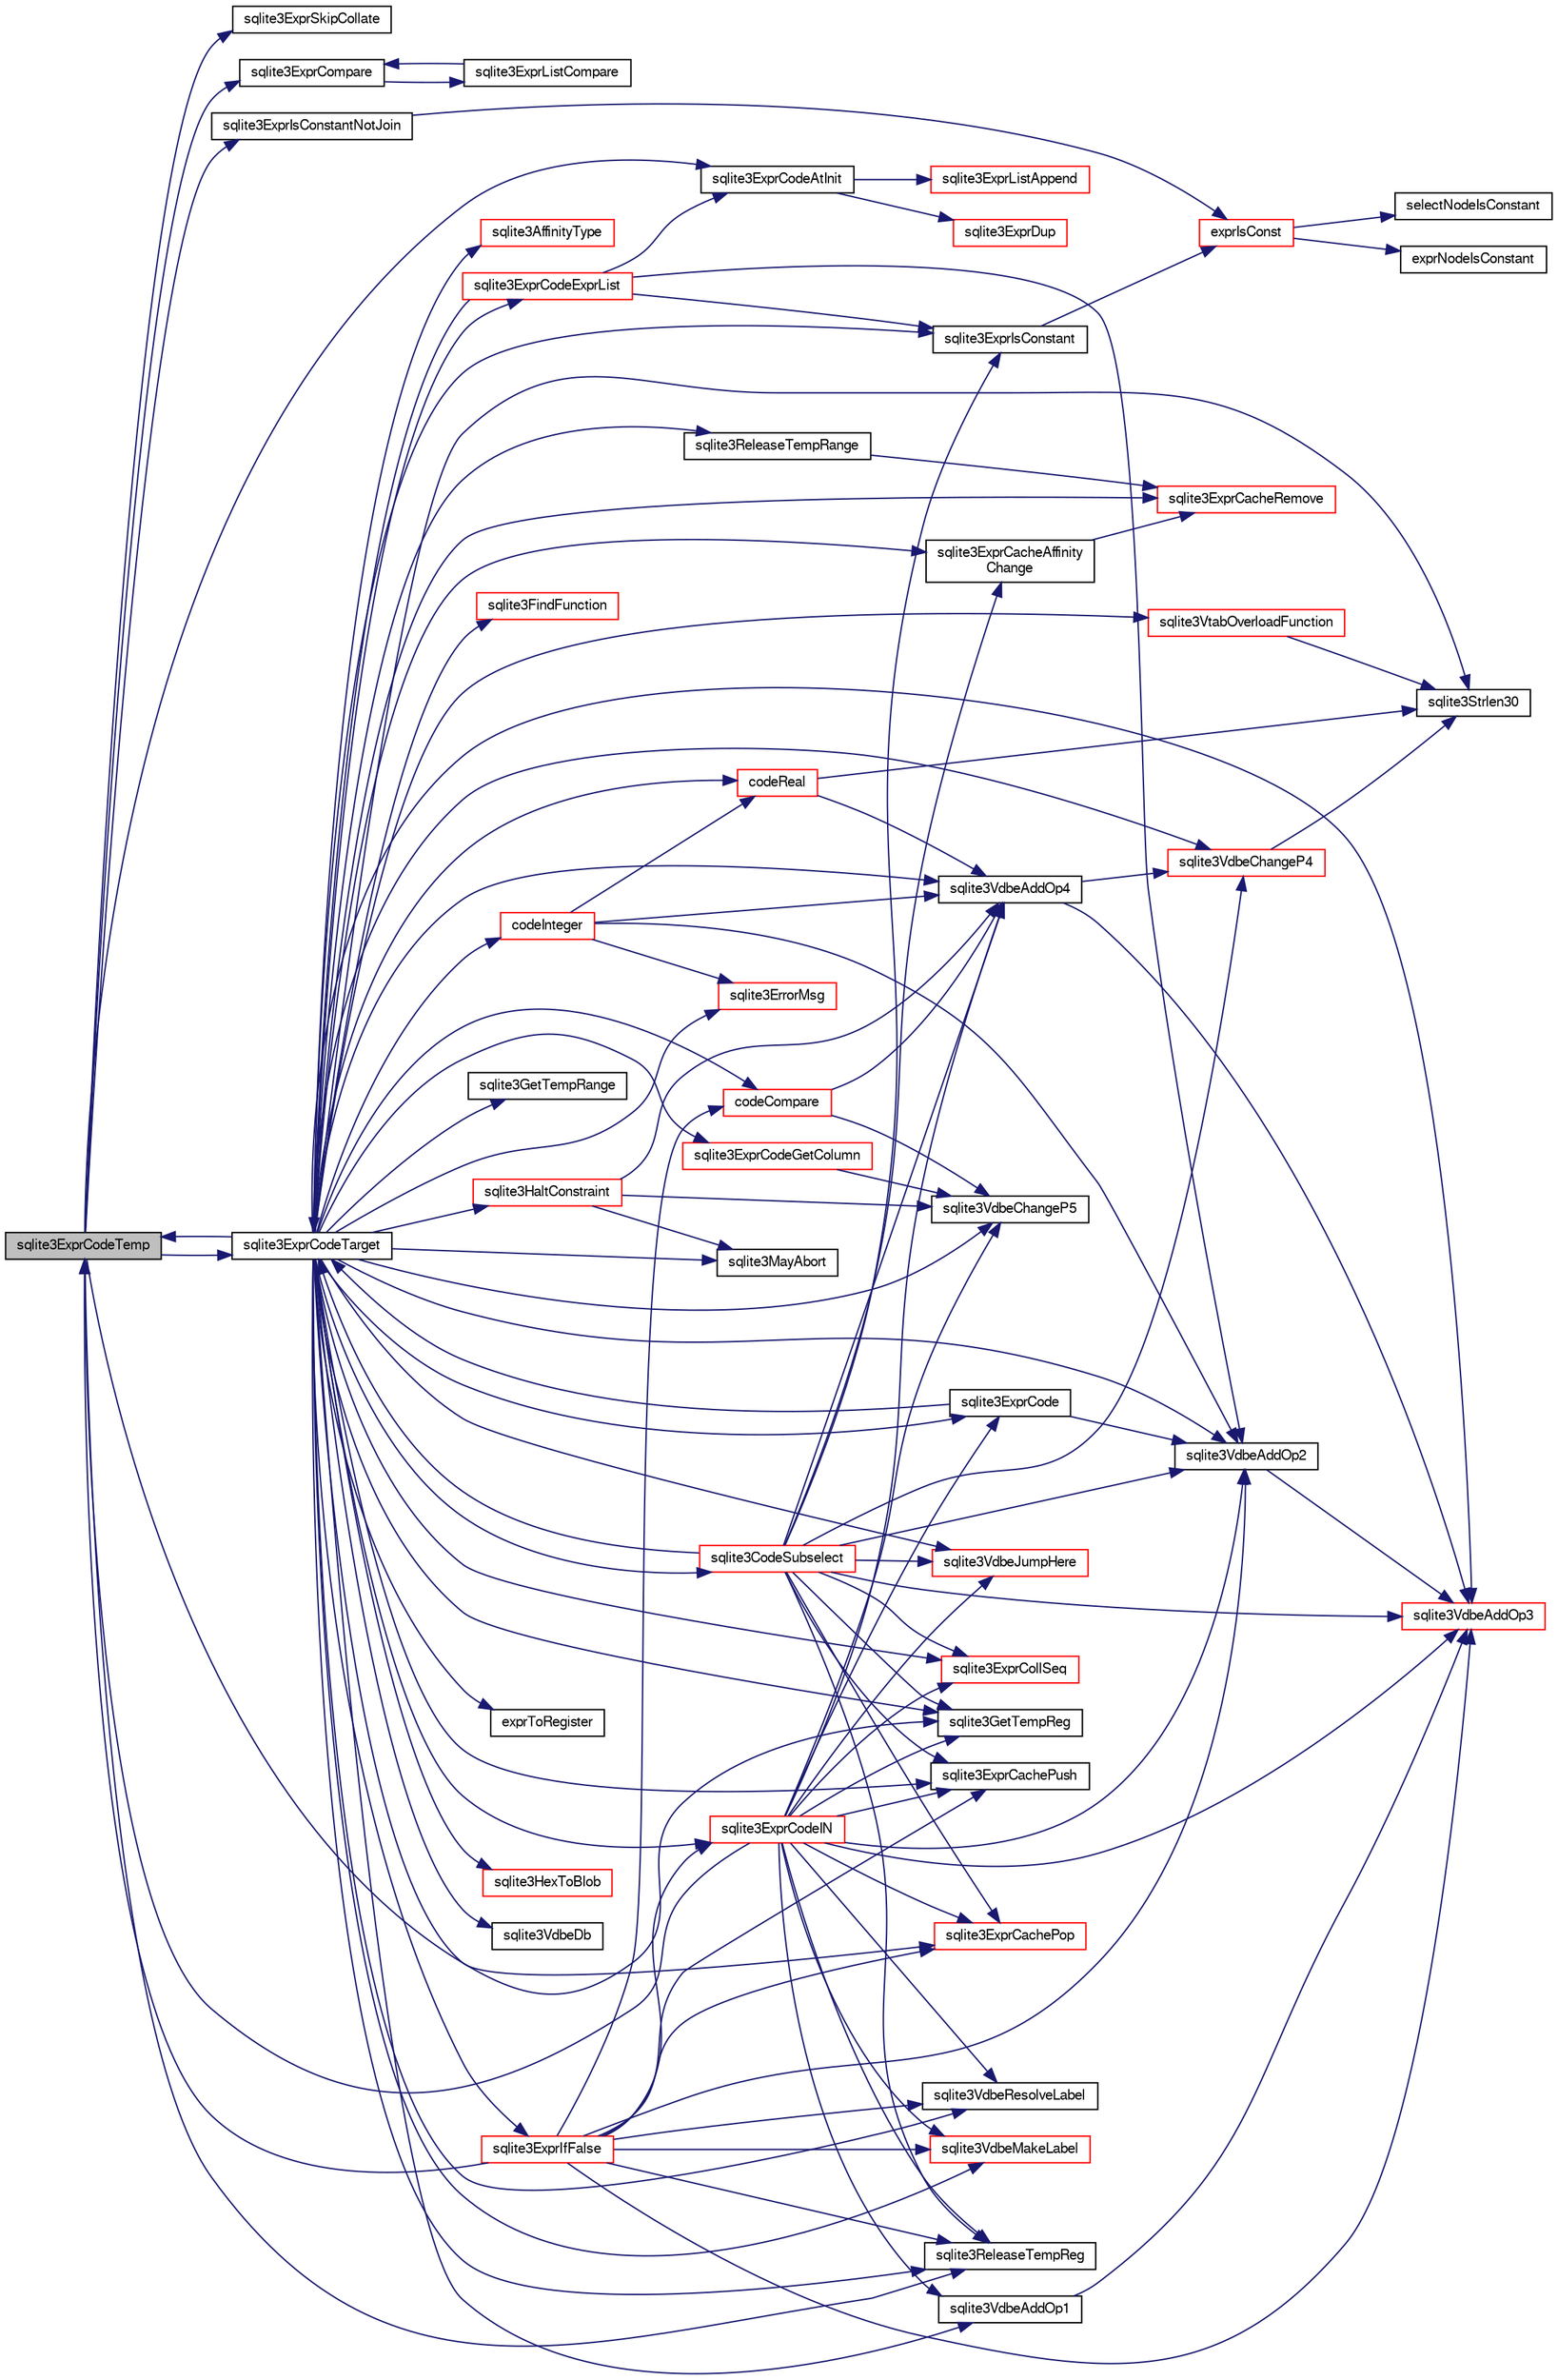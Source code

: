 digraph "sqlite3ExprCodeTemp"
{
  edge [fontname="FreeSans",fontsize="10",labelfontname="FreeSans",labelfontsize="10"];
  node [fontname="FreeSans",fontsize="10",shape=record];
  rankdir="LR";
  Node526635 [label="sqlite3ExprCodeTemp",height=0.2,width=0.4,color="black", fillcolor="grey75", style="filled", fontcolor="black"];
  Node526635 -> Node526636 [color="midnightblue",fontsize="10",style="solid",fontname="FreeSans"];
  Node526636 [label="sqlite3ExprSkipCollate",height=0.2,width=0.4,color="black", fillcolor="white", style="filled",URL="$sqlite3_8c.html#a91b59896d4e3534de7c33940dca8537c"];
  Node526635 -> Node526637 [color="midnightblue",fontsize="10",style="solid",fontname="FreeSans"];
  Node526637 [label="sqlite3ExprIsConstantNotJoin",height=0.2,width=0.4,color="black", fillcolor="white", style="filled",URL="$sqlite3_8c.html#afa15ed1eca55a481fe671d33375b0ec3"];
  Node526637 -> Node526638 [color="midnightblue",fontsize="10",style="solid",fontname="FreeSans"];
  Node526638 [label="exprIsConst",height=0.2,width=0.4,color="red", fillcolor="white", style="filled",URL="$sqlite3_8c.html#a5b93dd8800ece14ec33f44a1ba2cf4d4"];
  Node526638 -> Node526639 [color="midnightblue",fontsize="10",style="solid",fontname="FreeSans"];
  Node526639 [label="exprNodeIsConstant",height=0.2,width=0.4,color="black", fillcolor="white", style="filled",URL="$sqlite3_8c.html#a993c7a02c2738fb2458b04617a450eb5"];
  Node526638 -> Node526640 [color="midnightblue",fontsize="10",style="solid",fontname="FreeSans"];
  Node526640 [label="selectNodeIsConstant",height=0.2,width=0.4,color="black", fillcolor="white", style="filled",URL="$sqlite3_8c.html#a495054d834201a04b68f8ac13eeb66b9"];
  Node526635 -> Node526646 [color="midnightblue",fontsize="10",style="solid",fontname="FreeSans"];
  Node526646 [label="sqlite3ExprCompare",height=0.2,width=0.4,color="black", fillcolor="white", style="filled",URL="$sqlite3_8c.html#a0062379db3318d71048a461297c31598"];
  Node526646 -> Node526647 [color="midnightblue",fontsize="10",style="solid",fontname="FreeSans"];
  Node526647 [label="sqlite3ExprListCompare",height=0.2,width=0.4,color="black", fillcolor="white", style="filled",URL="$sqlite3_8c.html#a2ec8c2311e6547386e5f60e251ebabc7"];
  Node526647 -> Node526646 [color="midnightblue",fontsize="10",style="solid",fontname="FreeSans"];
  Node526635 -> Node526648 [color="midnightblue",fontsize="10",style="solid",fontname="FreeSans"];
  Node526648 [label="sqlite3ExprCodeAtInit",height=0.2,width=0.4,color="black", fillcolor="white", style="filled",URL="$sqlite3_8c.html#ac95e17399015e079099a882989e125c1"];
  Node526648 -> Node526649 [color="midnightblue",fontsize="10",style="solid",fontname="FreeSans"];
  Node526649 [label="sqlite3ExprDup",height=0.2,width=0.4,color="red", fillcolor="white", style="filled",URL="$sqlite3_8c.html#a509095508224c9f99698d86205234209"];
  Node526648 -> Node526680 [color="midnightblue",fontsize="10",style="solid",fontname="FreeSans"];
  Node526680 [label="sqlite3ExprListAppend",height=0.2,width=0.4,color="red", fillcolor="white", style="filled",URL="$sqlite3_8c.html#a2c227f0b97e0e31b120c702fae2b7409"];
  Node526635 -> Node527615 [color="midnightblue",fontsize="10",style="solid",fontname="FreeSans"];
  Node527615 [label="sqlite3GetTempReg",height=0.2,width=0.4,color="black", fillcolor="white", style="filled",URL="$sqlite3_8c.html#ab58586b4abaefcc5df42af9d1e84d8fb"];
  Node526635 -> Node527616 [color="midnightblue",fontsize="10",style="solid",fontname="FreeSans"];
  Node527616 [label="sqlite3ExprCodeTarget",height=0.2,width=0.4,color="black", fillcolor="white", style="filled",URL="$sqlite3_8c.html#a4f308397a0a3ed299ed31aaa1ae2a293"];
  Node527616 -> Node527617 [color="midnightblue",fontsize="10",style="solid",fontname="FreeSans"];
  Node527617 [label="sqlite3VdbeAddOp3",height=0.2,width=0.4,color="red", fillcolor="white", style="filled",URL="$sqlite3_8c.html#a29b4560b019211a73e1478cec7468345"];
  Node527616 -> Node527619 [color="midnightblue",fontsize="10",style="solid",fontname="FreeSans"];
  Node527619 [label="sqlite3ExprCodeGetColumn",height=0.2,width=0.4,color="red", fillcolor="white", style="filled",URL="$sqlite3_8c.html#a053723da492b5bb45cb8df75c733155d"];
  Node527619 -> Node527642 [color="midnightblue",fontsize="10",style="solid",fontname="FreeSans"];
  Node527642 [label="sqlite3VdbeChangeP5",height=0.2,width=0.4,color="black", fillcolor="white", style="filled",URL="$sqlite3_8c.html#a4dde2e4087eda945511b05d667050740"];
  Node527616 -> Node527644 [color="midnightblue",fontsize="10",style="solid",fontname="FreeSans"];
  Node527644 [label="codeInteger",height=0.2,width=0.4,color="red", fillcolor="white", style="filled",URL="$sqlite3_8c.html#aed36006f29dec5c2f70f13c970ce6961"];
  Node527644 -> Node527622 [color="midnightblue",fontsize="10",style="solid",fontname="FreeSans"];
  Node527622 [label="sqlite3VdbeAddOp2",height=0.2,width=0.4,color="black", fillcolor="white", style="filled",URL="$sqlite3_8c.html#ae87204d7b069da19e4db0404c6deaae5"];
  Node527622 -> Node527617 [color="midnightblue",fontsize="10",style="solid",fontname="FreeSans"];
  Node527644 -> Node527647 [color="midnightblue",fontsize="10",style="solid",fontname="FreeSans"];
  Node527647 [label="sqlite3VdbeAddOp4",height=0.2,width=0.4,color="black", fillcolor="white", style="filled",URL="$sqlite3_8c.html#a739d7a47b1c11779283b7797ea7e1d4d"];
  Node527647 -> Node527617 [color="midnightblue",fontsize="10",style="solid",fontname="FreeSans"];
  Node527647 -> Node527640 [color="midnightblue",fontsize="10",style="solid",fontname="FreeSans"];
  Node527640 [label="sqlite3VdbeChangeP4",height=0.2,width=0.4,color="red", fillcolor="white", style="filled",URL="$sqlite3_8c.html#add0d891a062d044a0c7e6fc072702830"];
  Node527640 -> Node526666 [color="midnightblue",fontsize="10",style="solid",fontname="FreeSans"];
  Node526666 [label="sqlite3Strlen30",height=0.2,width=0.4,color="black", fillcolor="white", style="filled",URL="$sqlite3_8c.html#a3dcd80ba41f1a308193dee74857b62a7"];
  Node527644 -> Node526986 [color="midnightblue",fontsize="10",style="solid",fontname="FreeSans"];
  Node526986 [label="sqlite3ErrorMsg",height=0.2,width=0.4,color="red", fillcolor="white", style="filled",URL="$sqlite3_8c.html#aee2798e173651adae0f9c85469f3457d"];
  Node527644 -> Node527648 [color="midnightblue",fontsize="10",style="solid",fontname="FreeSans"];
  Node527648 [label="codeReal",height=0.2,width=0.4,color="red", fillcolor="white", style="filled",URL="$sqlite3_8c.html#a1f691989c09f7dfea94ec2b60c6b70bd"];
  Node527648 -> Node526666 [color="midnightblue",fontsize="10",style="solid",fontname="FreeSans"];
  Node527648 -> Node527647 [color="midnightblue",fontsize="10",style="solid",fontname="FreeSans"];
  Node527616 -> Node527648 [color="midnightblue",fontsize="10",style="solid",fontname="FreeSans"];
  Node527616 -> Node527647 [color="midnightblue",fontsize="10",style="solid",fontname="FreeSans"];
  Node527616 -> Node527622 [color="midnightblue",fontsize="10",style="solid",fontname="FreeSans"];
  Node527616 -> Node526666 [color="midnightblue",fontsize="10",style="solid",fontname="FreeSans"];
  Node527616 -> Node527638 [color="midnightblue",fontsize="10",style="solid",fontname="FreeSans"];
  Node527638 [label="sqlite3HexToBlob",height=0.2,width=0.4,color="red", fillcolor="white", style="filled",URL="$sqlite3_8c.html#a6ef78c15c318f47aedcab51f590de78d"];
  Node527616 -> Node527603 [color="midnightblue",fontsize="10",style="solid",fontname="FreeSans"];
  Node527603 [label="sqlite3VdbeDb",height=0.2,width=0.4,color="black", fillcolor="white", style="filled",URL="$sqlite3_8c.html#a6cb1b36e2823fc3eff25dc162f71f28b"];
  Node527616 -> Node527640 [color="midnightblue",fontsize="10",style="solid",fontname="FreeSans"];
  Node527616 -> Node527627 [color="midnightblue",fontsize="10",style="solid",fontname="FreeSans"];
  Node527627 [label="sqlite3AffinityType",height=0.2,width=0.4,color="red", fillcolor="white", style="filled",URL="$sqlite3_8c.html#ad3b6641027549ec6634f6239256676bd"];
  Node527616 -> Node527649 [color="midnightblue",fontsize="10",style="solid",fontname="FreeSans"];
  Node527649 [label="sqlite3ExprCacheAffinity\lChange",height=0.2,width=0.4,color="black", fillcolor="white", style="filled",URL="$sqlite3_8c.html#ae2ddbefd00ac32ed8a46309e7dc19a2e"];
  Node527649 -> Node527650 [color="midnightblue",fontsize="10",style="solid",fontname="FreeSans"];
  Node527650 [label="sqlite3ExprCacheRemove",height=0.2,width=0.4,color="red", fillcolor="white", style="filled",URL="$sqlite3_8c.html#a8b53d9568d9b40b6fc39428b3a19bc5d"];
  Node527616 -> Node526635 [color="midnightblue",fontsize="10",style="solid",fontname="FreeSans"];
  Node527616 -> Node527652 [color="midnightblue",fontsize="10",style="solid",fontname="FreeSans"];
  Node527652 [label="codeCompare",height=0.2,width=0.4,color="red", fillcolor="white", style="filled",URL="$sqlite3_8c.html#a8cca26a71db22ffabf292736aefd31a9"];
  Node527652 -> Node527647 [color="midnightblue",fontsize="10",style="solid",fontname="FreeSans"];
  Node527652 -> Node527642 [color="midnightblue",fontsize="10",style="solid",fontname="FreeSans"];
  Node527616 -> Node527641 [color="midnightblue",fontsize="10",style="solid",fontname="FreeSans"];
  Node527641 [label="sqlite3VdbeAddOp1",height=0.2,width=0.4,color="black", fillcolor="white", style="filled",URL="$sqlite3_8c.html#a6207112b1851d7e7d76e887ef6d72d5a"];
  Node527641 -> Node527617 [color="midnightblue",fontsize="10",style="solid",fontname="FreeSans"];
  Node527616 -> Node527659 [color="midnightblue",fontsize="10",style="solid",fontname="FreeSans"];
  Node527659 [label="sqlite3VdbeJumpHere",height=0.2,width=0.4,color="red", fillcolor="white", style="filled",URL="$sqlite3_8c.html#a95562175c9105ba0abe1d4dc6f8a39d4"];
  Node527616 -> Node526986 [color="midnightblue",fontsize="10",style="solid",fontname="FreeSans"];
  Node527616 -> Node527661 [color="midnightblue",fontsize="10",style="solid",fontname="FreeSans"];
  Node527661 [label="sqlite3FindFunction",height=0.2,width=0.4,color="red", fillcolor="white", style="filled",URL="$sqlite3_8c.html#a5138472d62a50ed750b51d3b3f19d954"];
  Node527616 -> Node527663 [color="midnightblue",fontsize="10",style="solid",fontname="FreeSans"];
  Node527663 [label="sqlite3VdbeMakeLabel",height=0.2,width=0.4,color="red", fillcolor="white", style="filled",URL="$sqlite3_8c.html#acf57ce8fb6f3c634375c019f5ebe66f6"];
  Node527616 -> Node527664 [color="midnightblue",fontsize="10",style="solid",fontname="FreeSans"];
  Node527664 [label="sqlite3ExprCode",height=0.2,width=0.4,color="black", fillcolor="white", style="filled",URL="$sqlite3_8c.html#a75f270fb0b111b86924cca4ea507b417"];
  Node527664 -> Node527622 [color="midnightblue",fontsize="10",style="solid",fontname="FreeSans"];
  Node527664 -> Node527616 [color="midnightblue",fontsize="10",style="solid",fontname="FreeSans"];
  Node527616 -> Node527650 [color="midnightblue",fontsize="10",style="solid",fontname="FreeSans"];
  Node527616 -> Node527665 [color="midnightblue",fontsize="10",style="solid",fontname="FreeSans"];
  Node527665 [label="sqlite3ExprCachePush",height=0.2,width=0.4,color="black", fillcolor="white", style="filled",URL="$sqlite3_8c.html#a90233ce12875e170a87746ef3fa1d691"];
  Node527616 -> Node527666 [color="midnightblue",fontsize="10",style="solid",fontname="FreeSans"];
  Node527666 [label="sqlite3ExprCachePop",height=0.2,width=0.4,color="red", fillcolor="white", style="filled",URL="$sqlite3_8c.html#afc801698332f063ac2e24fa5856939c6"];
  Node527616 -> Node527667 [color="midnightblue",fontsize="10",style="solid",fontname="FreeSans"];
  Node527667 [label="sqlite3VdbeResolveLabel",height=0.2,width=0.4,color="black", fillcolor="white", style="filled",URL="$sqlite3_8c.html#a0a86f82356e392d9a84a008559c1aeeb"];
  Node527616 -> Node527668 [color="midnightblue",fontsize="10",style="solid",fontname="FreeSans"];
  Node527668 [label="sqlite3ExprIsConstant",height=0.2,width=0.4,color="black", fillcolor="white", style="filled",URL="$sqlite3_8c.html#a5612940e28d7d8f6994f756d0b8d9e3a"];
  Node527668 -> Node526638 [color="midnightblue",fontsize="10",style="solid",fontname="FreeSans"];
  Node527616 -> Node527654 [color="midnightblue",fontsize="10",style="solid",fontname="FreeSans"];
  Node527654 [label="sqlite3ExprCollSeq",height=0.2,width=0.4,color="red", fillcolor="white", style="filled",URL="$sqlite3_8c.html#af36e271ed5ce13d4f2d088a766529574"];
  Node527616 -> Node527669 [color="midnightblue",fontsize="10",style="solid",fontname="FreeSans"];
  Node527669 [label="sqlite3GetTempRange",height=0.2,width=0.4,color="black", fillcolor="white", style="filled",URL="$sqlite3_8c.html#a75c8f9ab8d6f3d1dfe6fe777928fba61"];
  Node527616 -> Node527670 [color="midnightblue",fontsize="10",style="solid",fontname="FreeSans"];
  Node527670 [label="sqlite3ExprCodeExprList",height=0.2,width=0.4,color="red", fillcolor="white", style="filled",URL="$sqlite3_8c.html#a05b2b3dc3de7565de24eb3a2ff4e9566"];
  Node527670 -> Node527668 [color="midnightblue",fontsize="10",style="solid",fontname="FreeSans"];
  Node527670 -> Node526648 [color="midnightblue",fontsize="10",style="solid",fontname="FreeSans"];
  Node527670 -> Node527616 [color="midnightblue",fontsize="10",style="solid",fontname="FreeSans"];
  Node527670 -> Node527622 [color="midnightblue",fontsize="10",style="solid",fontname="FreeSans"];
  Node527616 -> Node527672 [color="midnightblue",fontsize="10",style="solid",fontname="FreeSans"];
  Node527672 [label="sqlite3VtabOverloadFunction",height=0.2,width=0.4,color="red", fillcolor="white", style="filled",URL="$sqlite3_8c.html#a0098c859c26e3bf31c4e0ccc28a383e3"];
  Node527672 -> Node526666 [color="midnightblue",fontsize="10",style="solid",fontname="FreeSans"];
  Node527616 -> Node527642 [color="midnightblue",fontsize="10",style="solid",fontname="FreeSans"];
  Node527616 -> Node527673 [color="midnightblue",fontsize="10",style="solid",fontname="FreeSans"];
  Node527673 [label="sqlite3ReleaseTempRange",height=0.2,width=0.4,color="black", fillcolor="white", style="filled",URL="$sqlite3_8c.html#ac6e5c116ee77134890c274aeeef6196d"];
  Node527673 -> Node527650 [color="midnightblue",fontsize="10",style="solid",fontname="FreeSans"];
  Node527616 -> Node527674 [color="midnightblue",fontsize="10",style="solid",fontname="FreeSans"];
  Node527674 [label="sqlite3CodeSubselect",height=0.2,width=0.4,color="red", fillcolor="white", style="filled",URL="$sqlite3_8c.html#aa69b46d2204a1d1b110107a1be12ee0c"];
  Node527674 -> Node527665 [color="midnightblue",fontsize="10",style="solid",fontname="FreeSans"];
  Node527674 -> Node527647 [color="midnightblue",fontsize="10",style="solid",fontname="FreeSans"];
  Node527674 -> Node527622 [color="midnightblue",fontsize="10",style="solid",fontname="FreeSans"];
  Node527674 -> Node527654 [color="midnightblue",fontsize="10",style="solid",fontname="FreeSans"];
  Node527674 -> Node527615 [color="midnightblue",fontsize="10",style="solid",fontname="FreeSans"];
  Node527674 -> Node527668 [color="midnightblue",fontsize="10",style="solid",fontname="FreeSans"];
  Node527674 -> Node527617 [color="midnightblue",fontsize="10",style="solid",fontname="FreeSans"];
  Node527674 -> Node527616 [color="midnightblue",fontsize="10",style="solid",fontname="FreeSans"];
  Node527674 -> Node527649 [color="midnightblue",fontsize="10",style="solid",fontname="FreeSans"];
  Node527674 -> Node527780 [color="midnightblue",fontsize="10",style="solid",fontname="FreeSans"];
  Node527780 [label="sqlite3ReleaseTempReg",height=0.2,width=0.4,color="black", fillcolor="white", style="filled",URL="$sqlite3_8c.html#a48d55dce63ac590c3b0fc464abb67ad7"];
  Node527674 -> Node527640 [color="midnightblue",fontsize="10",style="solid",fontname="FreeSans"];
  Node527674 -> Node527659 [color="midnightblue",fontsize="10",style="solid",fontname="FreeSans"];
  Node527674 -> Node527666 [color="midnightblue",fontsize="10",style="solid",fontname="FreeSans"];
  Node527616 -> Node527800 [color="midnightblue",fontsize="10",style="solid",fontname="FreeSans"];
  Node527800 [label="sqlite3ExprCodeIN",height=0.2,width=0.4,color="red", fillcolor="white", style="filled",URL="$sqlite3_8c.html#ad9cf4f5b5ffb90c24a4a0900c8626193"];
  Node527800 -> Node527665 [color="midnightblue",fontsize="10",style="solid",fontname="FreeSans"];
  Node527800 -> Node527615 [color="midnightblue",fontsize="10",style="solid",fontname="FreeSans"];
  Node527800 -> Node527664 [color="midnightblue",fontsize="10",style="solid",fontname="FreeSans"];
  Node527800 -> Node527654 [color="midnightblue",fontsize="10",style="solid",fontname="FreeSans"];
  Node527800 -> Node527663 [color="midnightblue",fontsize="10",style="solid",fontname="FreeSans"];
  Node527800 -> Node527617 [color="midnightblue",fontsize="10",style="solid",fontname="FreeSans"];
  Node527800 -> Node526635 [color="midnightblue",fontsize="10",style="solid",fontname="FreeSans"];
  Node527800 -> Node527647 [color="midnightblue",fontsize="10",style="solid",fontname="FreeSans"];
  Node527800 -> Node527642 [color="midnightblue",fontsize="10",style="solid",fontname="FreeSans"];
  Node527800 -> Node527780 [color="midnightblue",fontsize="10",style="solid",fontname="FreeSans"];
  Node527800 -> Node527622 [color="midnightblue",fontsize="10",style="solid",fontname="FreeSans"];
  Node527800 -> Node527667 [color="midnightblue",fontsize="10",style="solid",fontname="FreeSans"];
  Node527800 -> Node527641 [color="midnightblue",fontsize="10",style="solid",fontname="FreeSans"];
  Node527800 -> Node527659 [color="midnightblue",fontsize="10",style="solid",fontname="FreeSans"];
  Node527800 -> Node527666 [color="midnightblue",fontsize="10",style="solid",fontname="FreeSans"];
  Node527616 -> Node527615 [color="midnightblue",fontsize="10",style="solid",fontname="FreeSans"];
  Node527616 -> Node527780 [color="midnightblue",fontsize="10",style="solid",fontname="FreeSans"];
  Node527616 -> Node527799 [color="midnightblue",fontsize="10",style="solid",fontname="FreeSans"];
  Node527799 [label="exprToRegister",height=0.2,width=0.4,color="black", fillcolor="white", style="filled",URL="$sqlite3_8c.html#a8ef721aa250baccf2e7ba453520b0d5f"];
  Node527616 -> Node527796 [color="midnightblue",fontsize="10",style="solid",fontname="FreeSans"];
  Node527796 [label="sqlite3ExprIfFalse",height=0.2,width=0.4,color="red", fillcolor="white", style="filled",URL="$sqlite3_8c.html#af97ecccb5d56e321e118414b08f65b71"];
  Node527796 -> Node527665 [color="midnightblue",fontsize="10",style="solid",fontname="FreeSans"];
  Node527796 -> Node527666 [color="midnightblue",fontsize="10",style="solid",fontname="FreeSans"];
  Node527796 -> Node527663 [color="midnightblue",fontsize="10",style="solid",fontname="FreeSans"];
  Node527796 -> Node527667 [color="midnightblue",fontsize="10",style="solid",fontname="FreeSans"];
  Node527796 -> Node526635 [color="midnightblue",fontsize="10",style="solid",fontname="FreeSans"];
  Node527796 -> Node527652 [color="midnightblue",fontsize="10",style="solid",fontname="FreeSans"];
  Node527796 -> Node527622 [color="midnightblue",fontsize="10",style="solid",fontname="FreeSans"];
  Node527796 -> Node527800 [color="midnightblue",fontsize="10",style="solid",fontname="FreeSans"];
  Node527796 -> Node527617 [color="midnightblue",fontsize="10",style="solid",fontname="FreeSans"];
  Node527796 -> Node527780 [color="midnightblue",fontsize="10",style="solid",fontname="FreeSans"];
  Node527616 -> Node527908 [color="midnightblue",fontsize="10",style="solid",fontname="FreeSans"];
  Node527908 [label="sqlite3MayAbort",height=0.2,width=0.4,color="black", fillcolor="white", style="filled",URL="$sqlite3_8c.html#a700db222a53c596ad5a0aef2c07a12ef"];
  Node527616 -> Node527909 [color="midnightblue",fontsize="10",style="solid",fontname="FreeSans"];
  Node527909 [label="sqlite3HaltConstraint",height=0.2,width=0.4,color="red", fillcolor="white", style="filled",URL="$sqlite3_8c.html#a1d9375ff5f2bf176b6f08662ebca50bd"];
  Node527909 -> Node527908 [color="midnightblue",fontsize="10",style="solid",fontname="FreeSans"];
  Node527909 -> Node527647 [color="midnightblue",fontsize="10",style="solid",fontname="FreeSans"];
  Node527909 -> Node527642 [color="midnightblue",fontsize="10",style="solid",fontname="FreeSans"];
  Node526635 -> Node527780 [color="midnightblue",fontsize="10",style="solid",fontname="FreeSans"];
}
